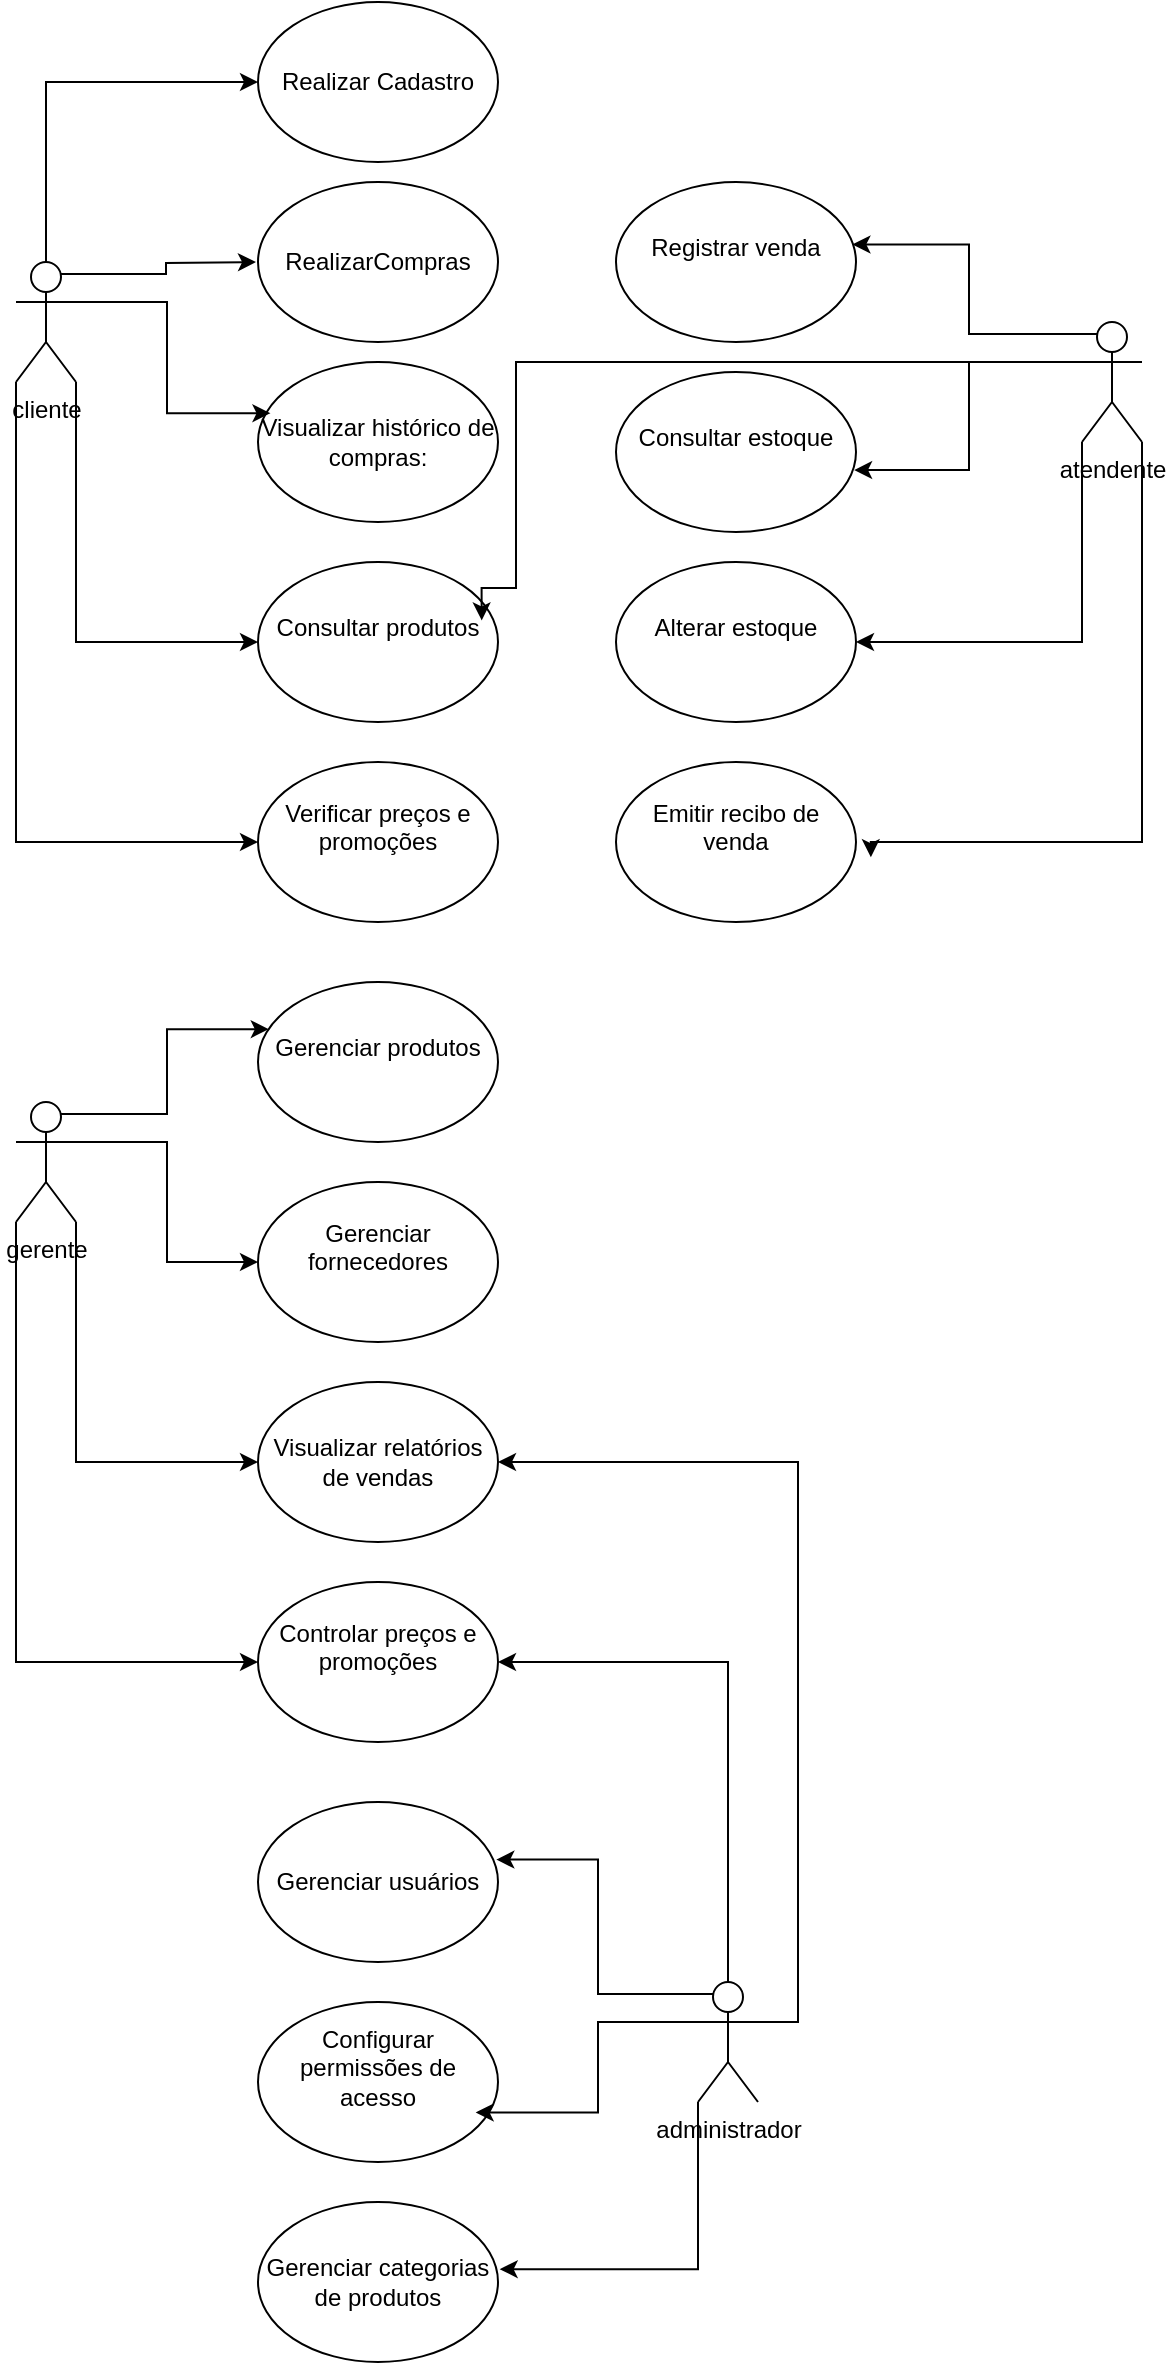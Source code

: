 <mxfile version="26.2.3">
  <diagram name="Página-1" id="ga3hB0nQK63hGSxFDddk">
    <mxGraphModel dx="1036" dy="540" grid="1" gridSize="10" guides="1" tooltips="1" connect="1" arrows="1" fold="1" page="1" pageScale="1" pageWidth="827" pageHeight="1169" math="0" shadow="0">
      <root>
        <mxCell id="0" />
        <mxCell id="1" parent="0" />
        <mxCell id="v4u8uPPfTIaffoMTpdLt-9" style="edgeStyle=orthogonalEdgeStyle;rounded=0;orthogonalLoop=1;jettySize=auto;html=1;exitX=0.75;exitY=0.1;exitDx=0;exitDy=0;exitPerimeter=0;" edge="1" parent="1" source="v4u8uPPfTIaffoMTpdLt-1">
          <mxGeometry relative="1" as="geometry">
            <mxPoint x="150" y="150" as="targetPoint" />
          </mxGeometry>
        </mxCell>
        <mxCell id="v4u8uPPfTIaffoMTpdLt-11" style="edgeStyle=orthogonalEdgeStyle;rounded=0;orthogonalLoop=1;jettySize=auto;html=1;exitX=1;exitY=1;exitDx=0;exitDy=0;exitPerimeter=0;entryX=0;entryY=0.5;entryDx=0;entryDy=0;" edge="1" parent="1" source="v4u8uPPfTIaffoMTpdLt-1" target="v4u8uPPfTIaffoMTpdLt-7">
          <mxGeometry relative="1" as="geometry" />
        </mxCell>
        <mxCell id="v4u8uPPfTIaffoMTpdLt-12" style="edgeStyle=orthogonalEdgeStyle;rounded=0;orthogonalLoop=1;jettySize=auto;html=1;exitX=0;exitY=1;exitDx=0;exitDy=0;exitPerimeter=0;entryX=0;entryY=0.5;entryDx=0;entryDy=0;" edge="1" parent="1" source="v4u8uPPfTIaffoMTpdLt-1" target="v4u8uPPfTIaffoMTpdLt-8">
          <mxGeometry relative="1" as="geometry" />
        </mxCell>
        <mxCell id="v4u8uPPfTIaffoMTpdLt-38" style="edgeStyle=orthogonalEdgeStyle;rounded=0;orthogonalLoop=1;jettySize=auto;html=1;exitX=0.5;exitY=0;exitDx=0;exitDy=0;exitPerimeter=0;entryX=0;entryY=0.5;entryDx=0;entryDy=0;" edge="1" parent="1" source="v4u8uPPfTIaffoMTpdLt-1" target="v4u8uPPfTIaffoMTpdLt-37">
          <mxGeometry relative="1" as="geometry" />
        </mxCell>
        <mxCell id="v4u8uPPfTIaffoMTpdLt-1" value="cliente" style="shape=umlActor;verticalLabelPosition=bottom;verticalAlign=top;html=1;outlineConnect=0;" vertex="1" parent="1">
          <mxGeometry x="30" y="150" width="30" height="60" as="geometry" />
        </mxCell>
        <mxCell id="v4u8uPPfTIaffoMTpdLt-19" style="edgeStyle=orthogonalEdgeStyle;rounded=0;orthogonalLoop=1;jettySize=auto;html=1;exitX=0;exitY=1;exitDx=0;exitDy=0;exitPerimeter=0;entryX=1;entryY=0.5;entryDx=0;entryDy=0;" edge="1" parent="1" source="v4u8uPPfTIaffoMTpdLt-2" target="v4u8uPPfTIaffoMTpdLt-15">
          <mxGeometry relative="1" as="geometry" />
        </mxCell>
        <mxCell id="v4u8uPPfTIaffoMTpdLt-20" style="edgeStyle=orthogonalEdgeStyle;rounded=0;orthogonalLoop=1;jettySize=auto;html=1;exitX=1;exitY=1;exitDx=0;exitDy=0;exitPerimeter=0;entryX=1.062;entryY=0.595;entryDx=0;entryDy=0;entryPerimeter=0;" edge="1" parent="1" source="v4u8uPPfTIaffoMTpdLt-2" target="v4u8uPPfTIaffoMTpdLt-16">
          <mxGeometry relative="1" as="geometry">
            <mxPoint x="452" y="440" as="targetPoint" />
            <Array as="points">
              <mxPoint x="593" y="440" />
              <mxPoint x="457" y="440" />
            </Array>
          </mxGeometry>
        </mxCell>
        <mxCell id="v4u8uPPfTIaffoMTpdLt-2" value="atendente" style="shape=umlActor;verticalLabelPosition=bottom;verticalAlign=top;html=1;outlineConnect=0;" vertex="1" parent="1">
          <mxGeometry x="563" y="180" width="30" height="60" as="geometry" />
        </mxCell>
        <mxCell id="v4u8uPPfTIaffoMTpdLt-26" style="edgeStyle=orthogonalEdgeStyle;rounded=0;orthogonalLoop=1;jettySize=auto;html=1;exitX=1;exitY=0.333;exitDx=0;exitDy=0;exitPerimeter=0;entryX=0;entryY=0.5;entryDx=0;entryDy=0;" edge="1" parent="1" source="v4u8uPPfTIaffoMTpdLt-3" target="v4u8uPPfTIaffoMTpdLt-22">
          <mxGeometry relative="1" as="geometry" />
        </mxCell>
        <mxCell id="v4u8uPPfTIaffoMTpdLt-27" style="edgeStyle=orthogonalEdgeStyle;rounded=0;orthogonalLoop=1;jettySize=auto;html=1;exitX=1;exitY=1;exitDx=0;exitDy=0;exitPerimeter=0;entryX=0;entryY=0.5;entryDx=0;entryDy=0;" edge="1" parent="1" source="v4u8uPPfTIaffoMTpdLt-3" target="v4u8uPPfTIaffoMTpdLt-23">
          <mxGeometry relative="1" as="geometry" />
        </mxCell>
        <mxCell id="v4u8uPPfTIaffoMTpdLt-28" style="edgeStyle=orthogonalEdgeStyle;rounded=0;orthogonalLoop=1;jettySize=auto;html=1;exitX=0;exitY=1;exitDx=0;exitDy=0;exitPerimeter=0;entryX=0;entryY=0.5;entryDx=0;entryDy=0;" edge="1" parent="1" source="v4u8uPPfTIaffoMTpdLt-3" target="v4u8uPPfTIaffoMTpdLt-24">
          <mxGeometry relative="1" as="geometry" />
        </mxCell>
        <mxCell id="v4u8uPPfTIaffoMTpdLt-3" value="gerente" style="shape=umlActor;verticalLabelPosition=bottom;verticalAlign=top;html=1;outlineConnect=0;" vertex="1" parent="1">
          <mxGeometry x="30" y="570" width="30" height="60" as="geometry" />
        </mxCell>
        <mxCell id="v4u8uPPfTIaffoMTpdLt-34" style="edgeStyle=orthogonalEdgeStyle;rounded=0;orthogonalLoop=1;jettySize=auto;html=1;exitX=0;exitY=1;exitDx=0;exitDy=0;exitPerimeter=0;entryX=1.007;entryY=0.42;entryDx=0;entryDy=0;entryPerimeter=0;" edge="1" parent="1" source="v4u8uPPfTIaffoMTpdLt-4" target="v4u8uPPfTIaffoMTpdLt-31">
          <mxGeometry relative="1" as="geometry" />
        </mxCell>
        <mxCell id="v4u8uPPfTIaffoMTpdLt-35" style="edgeStyle=orthogonalEdgeStyle;rounded=0;orthogonalLoop=1;jettySize=auto;html=1;exitX=0.5;exitY=0;exitDx=0;exitDy=0;exitPerimeter=0;entryX=1;entryY=0.5;entryDx=0;entryDy=0;" edge="1" parent="1" source="v4u8uPPfTIaffoMTpdLt-4" target="v4u8uPPfTIaffoMTpdLt-24">
          <mxGeometry relative="1" as="geometry" />
        </mxCell>
        <mxCell id="v4u8uPPfTIaffoMTpdLt-39" style="edgeStyle=orthogonalEdgeStyle;rounded=0;orthogonalLoop=1;jettySize=auto;html=1;exitX=1;exitY=0.333;exitDx=0;exitDy=0;exitPerimeter=0;entryX=1;entryY=0.5;entryDx=0;entryDy=0;" edge="1" parent="1" source="v4u8uPPfTIaffoMTpdLt-4" target="v4u8uPPfTIaffoMTpdLt-23">
          <mxGeometry relative="1" as="geometry" />
        </mxCell>
        <mxCell id="v4u8uPPfTIaffoMTpdLt-4" value="administrador" style="shape=umlActor;verticalLabelPosition=bottom;verticalAlign=top;html=1;outlineConnect=0;" vertex="1" parent="1">
          <mxGeometry x="371" y="1010" width="30" height="60" as="geometry" />
        </mxCell>
        <mxCell id="v4u8uPPfTIaffoMTpdLt-5" value="RealizarCompras" style="ellipse;whiteSpace=wrap;html=1;" vertex="1" parent="1">
          <mxGeometry x="151" y="110" width="120" height="80" as="geometry" />
        </mxCell>
        <mxCell id="v4u8uPPfTIaffoMTpdLt-6" value="&lt;br&gt;&lt;span style=&quot;&quot; data-end=&quot;666&quot; data-start=&quot;631&quot;&gt;Visualizar histórico de compras&lt;/span&gt;:&lt;div&gt;&lt;br/&gt;&lt;/div&gt;" style="ellipse;whiteSpace=wrap;html=1;" vertex="1" parent="1">
          <mxGeometry x="151" y="200" width="120" height="80" as="geometry" />
        </mxCell>
        <mxCell id="v4u8uPPfTIaffoMTpdLt-7" value="&#xa;Consultar produtos&#xa;&#xa;" style="ellipse;whiteSpace=wrap;html=1;" vertex="1" parent="1">
          <mxGeometry x="151" y="300" width="120" height="80" as="geometry" />
        </mxCell>
        <mxCell id="v4u8uPPfTIaffoMTpdLt-8" value="&#xa;Verificar preços e promoções&#xa;&#xa;" style="ellipse;whiteSpace=wrap;html=1;" vertex="1" parent="1">
          <mxGeometry x="151" y="400" width="120" height="80" as="geometry" />
        </mxCell>
        <mxCell id="v4u8uPPfTIaffoMTpdLt-10" style="edgeStyle=orthogonalEdgeStyle;rounded=0;orthogonalLoop=1;jettySize=auto;html=1;exitX=1;exitY=0.333;exitDx=0;exitDy=0;exitPerimeter=0;entryX=0.052;entryY=0.32;entryDx=0;entryDy=0;entryPerimeter=0;" edge="1" parent="1" source="v4u8uPPfTIaffoMTpdLt-1" target="v4u8uPPfTIaffoMTpdLt-6">
          <mxGeometry relative="1" as="geometry" />
        </mxCell>
        <mxCell id="v4u8uPPfTIaffoMTpdLt-13" value="&#xa;Registrar venda&#xa;&#xa;" style="ellipse;whiteSpace=wrap;html=1;" vertex="1" parent="1">
          <mxGeometry x="330" y="110" width="120" height="80" as="geometry" />
        </mxCell>
        <mxCell id="v4u8uPPfTIaffoMTpdLt-14" value="&#xa;Consultar estoque&#xa;&#xa;" style="ellipse;whiteSpace=wrap;html=1;" vertex="1" parent="1">
          <mxGeometry x="330" y="205" width="120" height="80" as="geometry" />
        </mxCell>
        <mxCell id="v4u8uPPfTIaffoMTpdLt-15" value="&#xa;Alterar estoque&#xa;&#xa;" style="ellipse;whiteSpace=wrap;html=1;" vertex="1" parent="1">
          <mxGeometry x="330" y="300" width="120" height="80" as="geometry" />
        </mxCell>
        <mxCell id="v4u8uPPfTIaffoMTpdLt-16" value="&#xa;Emitir recibo de venda&#xa;&#xa;" style="ellipse;whiteSpace=wrap;html=1;" vertex="1" parent="1">
          <mxGeometry x="330" y="400" width="120" height="80" as="geometry" />
        </mxCell>
        <mxCell id="v4u8uPPfTIaffoMTpdLt-17" style="edgeStyle=orthogonalEdgeStyle;rounded=0;orthogonalLoop=1;jettySize=auto;html=1;exitX=0.25;exitY=0.1;exitDx=0;exitDy=0;exitPerimeter=0;entryX=0.985;entryY=0.39;entryDx=0;entryDy=0;entryPerimeter=0;" edge="1" parent="1" source="v4u8uPPfTIaffoMTpdLt-2" target="v4u8uPPfTIaffoMTpdLt-13">
          <mxGeometry relative="1" as="geometry" />
        </mxCell>
        <mxCell id="v4u8uPPfTIaffoMTpdLt-18" style="edgeStyle=orthogonalEdgeStyle;rounded=0;orthogonalLoop=1;jettySize=auto;html=1;exitX=0;exitY=0.333;exitDx=0;exitDy=0;exitPerimeter=0;entryX=0.992;entryY=0.613;entryDx=0;entryDy=0;entryPerimeter=0;" edge="1" parent="1" source="v4u8uPPfTIaffoMTpdLt-2" target="v4u8uPPfTIaffoMTpdLt-14">
          <mxGeometry relative="1" as="geometry" />
        </mxCell>
        <mxCell id="v4u8uPPfTIaffoMTpdLt-21" value="&#xa;Gerenciar produtos&#xa;&#xa;" style="ellipse;whiteSpace=wrap;html=1;" vertex="1" parent="1">
          <mxGeometry x="151" y="510" width="120" height="80" as="geometry" />
        </mxCell>
        <mxCell id="v4u8uPPfTIaffoMTpdLt-22" value="&#xa;Gerenciar fornecedores&#xa;&#xa;" style="ellipse;whiteSpace=wrap;html=1;" vertex="1" parent="1">
          <mxGeometry x="151" y="610" width="120" height="80" as="geometry" />
        </mxCell>
        <mxCell id="v4u8uPPfTIaffoMTpdLt-23" value="Visualizar relatórios de vendas" style="ellipse;whiteSpace=wrap;html=1;" vertex="1" parent="1">
          <mxGeometry x="151" y="710" width="120" height="80" as="geometry" />
        </mxCell>
        <mxCell id="v4u8uPPfTIaffoMTpdLt-24" value="&#xa;Controlar preços e promoções&#xa;&#xa;" style="ellipse;whiteSpace=wrap;html=1;" vertex="1" parent="1">
          <mxGeometry x="151" y="810" width="120" height="80" as="geometry" />
        </mxCell>
        <mxCell id="v4u8uPPfTIaffoMTpdLt-25" style="edgeStyle=orthogonalEdgeStyle;rounded=0;orthogonalLoop=1;jettySize=auto;html=1;exitX=0.75;exitY=0.1;exitDx=0;exitDy=0;exitPerimeter=0;entryX=0.045;entryY=0.295;entryDx=0;entryDy=0;entryPerimeter=0;" edge="1" parent="1" source="v4u8uPPfTIaffoMTpdLt-3" target="v4u8uPPfTIaffoMTpdLt-21">
          <mxGeometry relative="1" as="geometry" />
        </mxCell>
        <mxCell id="v4u8uPPfTIaffoMTpdLt-29" value="Gerenciar usuários" style="ellipse;whiteSpace=wrap;html=1;" vertex="1" parent="1">
          <mxGeometry x="151" y="920" width="120" height="80" as="geometry" />
        </mxCell>
        <mxCell id="v4u8uPPfTIaffoMTpdLt-30" value="&#xa;Configurar permissões de acesso&#xa;&#xa;" style="ellipse;whiteSpace=wrap;html=1;" vertex="1" parent="1">
          <mxGeometry x="151" y="1020" width="120" height="80" as="geometry" />
        </mxCell>
        <mxCell id="v4u8uPPfTIaffoMTpdLt-31" value="Gerenciar categorias de produtos" style="ellipse;whiteSpace=wrap;html=1;" vertex="1" parent="1">
          <mxGeometry x="151" y="1120" width="120" height="80" as="geometry" />
        </mxCell>
        <mxCell id="v4u8uPPfTIaffoMTpdLt-32" style="edgeStyle=orthogonalEdgeStyle;rounded=0;orthogonalLoop=1;jettySize=auto;html=1;exitX=0.25;exitY=0.1;exitDx=0;exitDy=0;exitPerimeter=0;entryX=0.993;entryY=0.36;entryDx=0;entryDy=0;entryPerimeter=0;" edge="1" parent="1" source="v4u8uPPfTIaffoMTpdLt-4" target="v4u8uPPfTIaffoMTpdLt-29">
          <mxGeometry relative="1" as="geometry" />
        </mxCell>
        <mxCell id="v4u8uPPfTIaffoMTpdLt-33" style="edgeStyle=orthogonalEdgeStyle;rounded=0;orthogonalLoop=1;jettySize=auto;html=1;exitX=0;exitY=0.333;exitDx=0;exitDy=0;exitPerimeter=0;entryX=0.907;entryY=0.69;entryDx=0;entryDy=0;entryPerimeter=0;" edge="1" parent="1" source="v4u8uPPfTIaffoMTpdLt-4" target="v4u8uPPfTIaffoMTpdLt-30">
          <mxGeometry relative="1" as="geometry" />
        </mxCell>
        <mxCell id="v4u8uPPfTIaffoMTpdLt-36" style="edgeStyle=orthogonalEdgeStyle;rounded=0;orthogonalLoop=1;jettySize=auto;html=1;exitX=0.5;exitY=0.5;exitDx=0;exitDy=0;exitPerimeter=0;entryX=0.932;entryY=0.365;entryDx=0;entryDy=0;entryPerimeter=0;" edge="1" parent="1" source="v4u8uPPfTIaffoMTpdLt-2" target="v4u8uPPfTIaffoMTpdLt-7">
          <mxGeometry relative="1" as="geometry">
            <Array as="points">
              <mxPoint x="578" y="200" />
              <mxPoint x="280" y="200" />
              <mxPoint x="280" y="313" />
              <mxPoint x="263" y="313" />
            </Array>
          </mxGeometry>
        </mxCell>
        <mxCell id="v4u8uPPfTIaffoMTpdLt-37" value="Realizar Cadastro" style="ellipse;whiteSpace=wrap;html=1;" vertex="1" parent="1">
          <mxGeometry x="151" y="20" width="120" height="80" as="geometry" />
        </mxCell>
      </root>
    </mxGraphModel>
  </diagram>
</mxfile>
